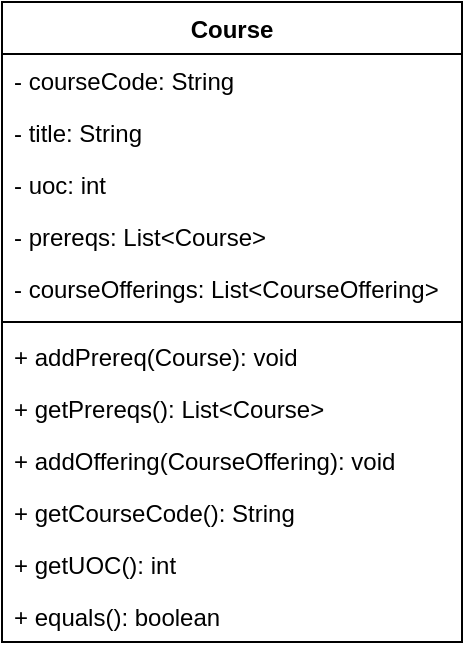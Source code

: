 <mxfile version="12.0.2" type="github" pages="1"><diagram id="sUQlKLWxY1KYxT8wcdrw" name="Page-1"><mxGraphModel dx="481" dy="734" grid="1" gridSize="10" guides="1" tooltips="1" connect="1" arrows="1" fold="1" page="1" pageScale="1" pageWidth="850" pageHeight="1100" math="0" shadow="0"><root><mxCell id="0"/><mxCell id="1" parent="0"/><mxCell id="yx07uMO1TjCapQJdSPfx-1" value="Course" style="swimlane;fontStyle=1;align=center;verticalAlign=top;childLayout=stackLayout;horizontal=1;startSize=26;horizontalStack=0;resizeParent=1;resizeParentMax=0;resizeLast=0;collapsible=1;marginBottom=0;" vertex="1" parent="1"><mxGeometry x="90" y="68" width="230" height="320" as="geometry"/></mxCell><mxCell id="yx07uMO1TjCapQJdSPfx-2" value="- courseCode: String" style="text;strokeColor=none;fillColor=none;align=left;verticalAlign=top;spacingLeft=4;spacingRight=4;overflow=hidden;rotatable=0;points=[[0,0.5],[1,0.5]];portConstraint=eastwest;" vertex="1" parent="yx07uMO1TjCapQJdSPfx-1"><mxGeometry y="26" width="230" height="26" as="geometry"/></mxCell><mxCell id="yx07uMO1TjCapQJdSPfx-5" value="- title: String" style="text;strokeColor=none;fillColor=none;align=left;verticalAlign=top;spacingLeft=4;spacingRight=4;overflow=hidden;rotatable=0;points=[[0,0.5],[1,0.5]];portConstraint=eastwest;" vertex="1" parent="yx07uMO1TjCapQJdSPfx-1"><mxGeometry y="52" width="230" height="26" as="geometry"/></mxCell><mxCell id="yx07uMO1TjCapQJdSPfx-6" value="- uoc: int" style="text;strokeColor=none;fillColor=none;align=left;verticalAlign=top;spacingLeft=4;spacingRight=4;overflow=hidden;rotatable=0;points=[[0,0.5],[1,0.5]];portConstraint=eastwest;" vertex="1" parent="yx07uMO1TjCapQJdSPfx-1"><mxGeometry y="78" width="230" height="26" as="geometry"/></mxCell><mxCell id="yx07uMO1TjCapQJdSPfx-7" value="- prereqs: List&lt;Course&gt;" style="text;strokeColor=none;fillColor=none;align=left;verticalAlign=top;spacingLeft=4;spacingRight=4;overflow=hidden;rotatable=0;points=[[0,0.5],[1,0.5]];portConstraint=eastwest;" vertex="1" parent="yx07uMO1TjCapQJdSPfx-1"><mxGeometry y="104" width="230" height="26" as="geometry"/></mxCell><mxCell id="yx07uMO1TjCapQJdSPfx-8" value="- courseOfferings: List&lt;CourseOffering&gt;" style="text;strokeColor=none;fillColor=none;align=left;verticalAlign=top;spacingLeft=4;spacingRight=4;overflow=hidden;rotatable=0;points=[[0,0.5],[1,0.5]];portConstraint=eastwest;" vertex="1" parent="yx07uMO1TjCapQJdSPfx-1"><mxGeometry y="130" width="230" height="26" as="geometry"/></mxCell><mxCell id="yx07uMO1TjCapQJdSPfx-3" value="" style="line;strokeWidth=1;fillColor=none;align=left;verticalAlign=middle;spacingTop=-1;spacingLeft=3;spacingRight=3;rotatable=0;labelPosition=right;points=[];portConstraint=eastwest;" vertex="1" parent="yx07uMO1TjCapQJdSPfx-1"><mxGeometry y="156" width="230" height="8" as="geometry"/></mxCell><mxCell id="yx07uMO1TjCapQJdSPfx-4" value="+ addPrereq(Course): void" style="text;strokeColor=none;fillColor=none;align=left;verticalAlign=top;spacingLeft=4;spacingRight=4;overflow=hidden;rotatable=0;points=[[0,0.5],[1,0.5]];portConstraint=eastwest;" vertex="1" parent="yx07uMO1TjCapQJdSPfx-1"><mxGeometry y="164" width="230" height="26" as="geometry"/></mxCell><mxCell id="yx07uMO1TjCapQJdSPfx-9" value="+ getPrereqs(): List&lt;Course&gt;" style="text;strokeColor=none;fillColor=none;align=left;verticalAlign=top;spacingLeft=4;spacingRight=4;overflow=hidden;rotatable=0;points=[[0,0.5],[1,0.5]];portConstraint=eastwest;" vertex="1" parent="yx07uMO1TjCapQJdSPfx-1"><mxGeometry y="190" width="230" height="26" as="geometry"/></mxCell><mxCell id="yx07uMO1TjCapQJdSPfx-10" value="+ addOffering(CourseOffering): void" style="text;strokeColor=none;fillColor=none;align=left;verticalAlign=top;spacingLeft=4;spacingRight=4;overflow=hidden;rotatable=0;points=[[0,0.5],[1,0.5]];portConstraint=eastwest;" vertex="1" parent="yx07uMO1TjCapQJdSPfx-1"><mxGeometry y="216" width="230" height="26" as="geometry"/></mxCell><mxCell id="yx07uMO1TjCapQJdSPfx-12" value="+ getCourseCode(): String" style="text;strokeColor=none;fillColor=none;align=left;verticalAlign=top;spacingLeft=4;spacingRight=4;overflow=hidden;rotatable=0;points=[[0,0.5],[1,0.5]];portConstraint=eastwest;" vertex="1" parent="yx07uMO1TjCapQJdSPfx-1"><mxGeometry y="242" width="230" height="26" as="geometry"/></mxCell><mxCell id="yx07uMO1TjCapQJdSPfx-11" value="+ getUOC(): int" style="text;strokeColor=none;fillColor=none;align=left;verticalAlign=top;spacingLeft=4;spacingRight=4;overflow=hidden;rotatable=0;points=[[0,0.5],[1,0.5]];portConstraint=eastwest;" vertex="1" parent="yx07uMO1TjCapQJdSPfx-1"><mxGeometry y="268" width="230" height="26" as="geometry"/></mxCell><mxCell id="yx07uMO1TjCapQJdSPfx-13" value="+ equals(): boolean" style="text;strokeColor=none;fillColor=none;align=left;verticalAlign=top;spacingLeft=4;spacingRight=4;overflow=hidden;rotatable=0;points=[[0,0.5],[1,0.5]];portConstraint=eastwest;" vertex="1" parent="yx07uMO1TjCapQJdSPfx-1"><mxGeometry y="294" width="230" height="26" as="geometry"/></mxCell></root></mxGraphModel></diagram></mxfile>